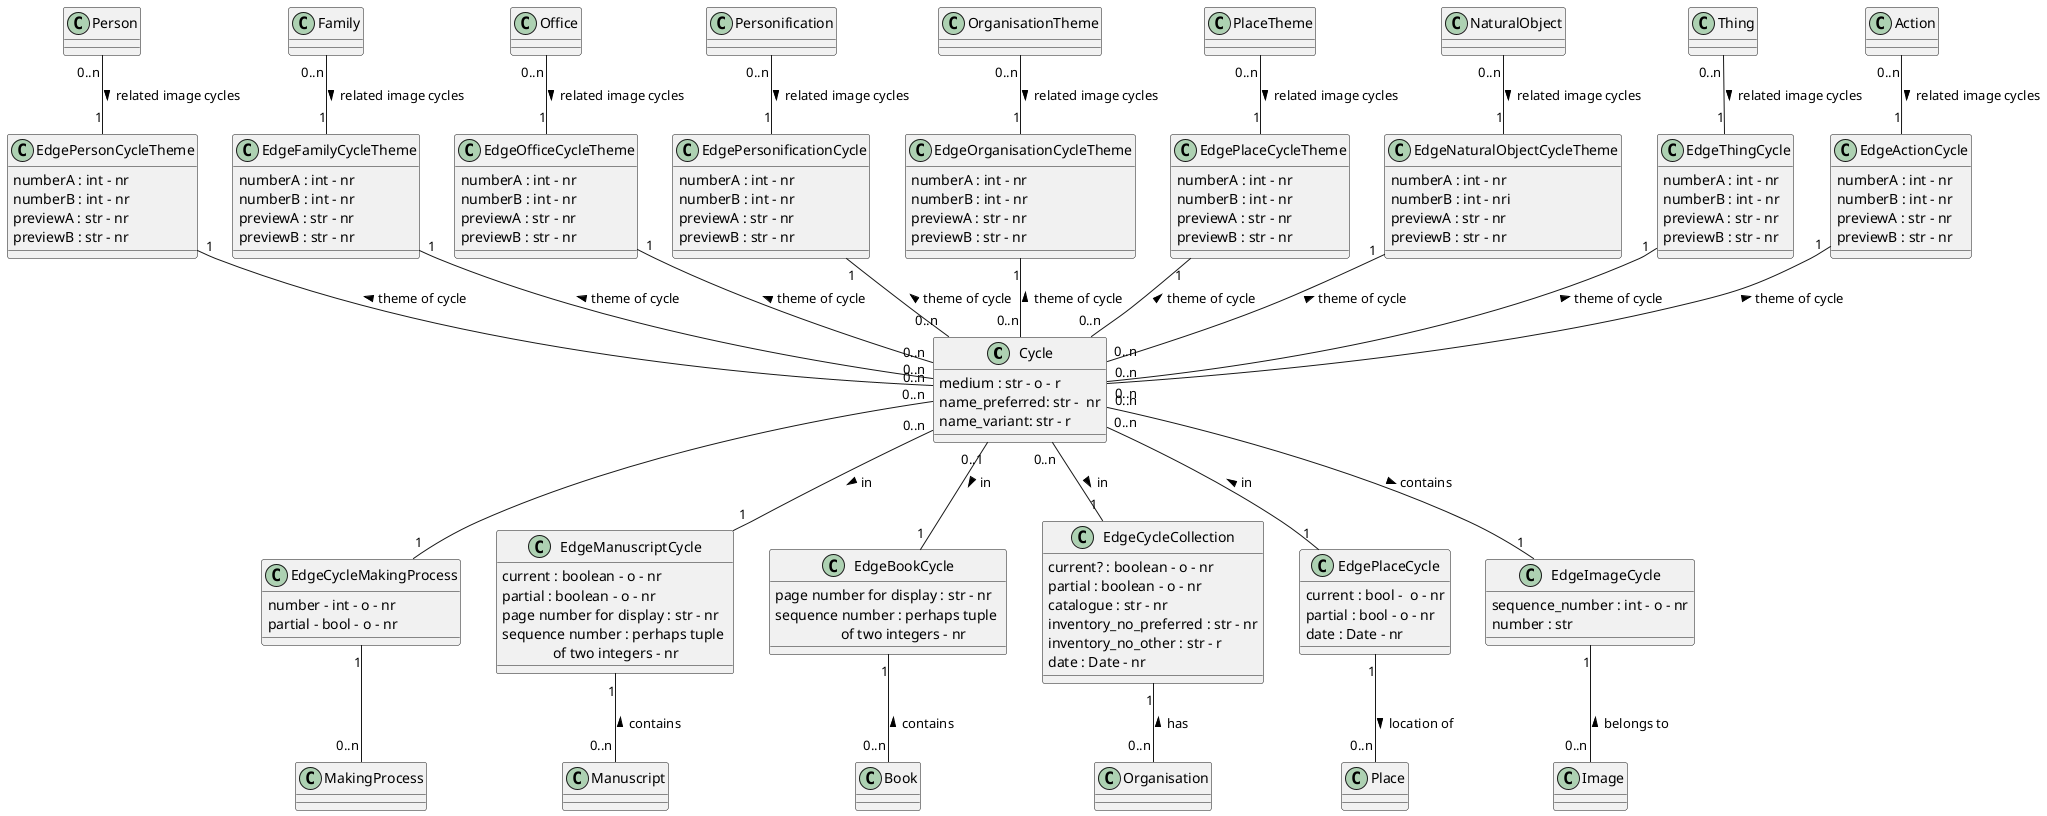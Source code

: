 @startuml Cycle

class Cycle 
Cycle : medium : str - o - r
Cycle : name_preferred: str -  nr 
Cycle : name_variant: str - r

class MakingProcess

class Person

class Family

class Office

class Organisation

class OrganisationTheme

class Place 

class PlaceTheme

class NaturalObject

class Image

class EdgePersonCycleTheme
EdgePersonCycleTheme : numberA : int - nr
EdgePersonCycleTheme : numberB : int - nr
EdgePersonCycleTheme : previewA : str - nr
EdgePersonCycleTheme : previewB : str - nr

class EdgeFamilyCycleTheme
EdgeFamilyCycleTheme : numberA : int - nr
EdgeFamilyCycleTheme : numberB : int - nr
EdgeFamilyCycleTheme : previewA : str - nr
EdgeFamilyCycleTheme : previewB : str - nr

class EdgeOfficeCycleTheme
EdgeOfficeCycleTheme : numberA : int - nr
EdgeOfficeCycleTheme : numberB : int - nr
EdgeOfficeCycleTheme : previewA : str - nr
EdgeOfficeCycleTheme : previewB : str - nr

class EdgePersonificationCycle
EdgePersonificationCycle : numberA : int - nr
EdgePersonificationCycle : numberB : int - nr
EdgePersonificationCycle : previewA : str - nr
EdgePersonificationCycle : previewB : str - nr

class EdgeOrganisationCycleTheme
EdgeOrganisationCycleTheme : numberA : int - nr
EdgeOrganisationCycleTheme : numberB : int - nr
EdgeOrganisationCycleTheme : previewA : str - nr
EdgeOrganisationCycleTheme : previewB : str - nr

class EdgePlaceCycleTheme
EdgePlaceCycleTheme : numberA : int - nr
EdgePlaceCycleTheme : numberB : int - nr
EdgePlaceCycleTheme : previewA : str - nr
EdgePlaceCycleTheme : previewB : str - nr

class EdgeNaturalObjectCycleTheme
EdgeNaturalObjectCycleTheme : numberA : int - nr
EdgeNaturalObjectCycleTheme : numberB : int - nri
EdgeNaturalObjectCycleTheme : previewA : str - nr
EdgeNaturalObjectCycleTheme : previewB : str - nr

class EdgeThingCycle
EdgeThingCycle : numberA : int - nr
EdgeThingCycle : numberB : int - nr
EdgeThingCycle : previewA : str - nr
EdgeThingCycle : previewB : str - nr

class EdgeActionCycle
EdgeActionCycle : numberA : int - nr
EdgeActionCycle : numberB : int - nr
EdgeActionCycle : previewA : str - nr
EdgeActionCycle : previewB : str - nr



class EdgeCycleMakingProcess
EdgeCycleMakingProcess : number - int - o - nr
EdgeCycleMakingProcess : partial - bool - o - nr

class EdgeManuscriptCycle
EdgeManuscriptCycle : current : boolean - o - nr
EdgeManuscriptCycle : partial : boolean - o - nr
EdgeManuscriptCycle : page number for display : str - nr
EdgeManuscriptCycle : sequence number : perhaps tuple \n              of two integers - nr

class EdgeBookCycle
EdgeBookCycle : page number for display : str - nr
EdgeBookCycle : sequence number : perhaps tuple \n                  of two integers - nr

class EdgeCycleCollection
EdgeCycleCollection : current? : boolean - o - nr
EdgeCycleCollection : partial : boolean - o - nr
EdgeCycleCollection : catalogue : str - nr
EdgeCycleCollection : inventory_no_preferred : str - nr
EdgeCycleCollection : inventory_no_other : str - r
EdgeCycleCollection : date : Date - nr

class EdgePlaceCycle
EdgePlaceCycle : current : bool -  o - nr
EdgePlaceCycle : partial : bool - o - nr
EdgePlaceCycle : date : Date - nr

class EdgeImageCycle
EdgeImageCycle : sequence_number : int - o - nr
EdgeImageCycle : number : str




Person "0..n" -- "1" EdgePersonCycleTheme : related image cycles >
EdgePersonCycleTheme "1" -- "0..n" Cycle : theme of cycle <

Family "0..n" -- "1" EdgeFamilyCycleTheme : related image cycles >
EdgeFamilyCycleTheme "1" -- "0..n" Cycle : theme of cycle <

Personification "0..n" -- "1" EdgePersonificationCycle : related image cycles >
EdgePersonificationCycle "1" -- "0..n" Cycle : theme of cycle <

Office "0..n" -- "1" EdgeOfficeCycleTheme : related image cycles >
EdgeOfficeCycleTheme "1" -- "0..n" Cycle : theme of cycle <

OrganisationTheme "0..n" -- "1" EdgeOrganisationCycleTheme : related image cycles >
EdgeOrganisationCycleTheme "1" -- "0..n" Cycle : theme of cycle <

PlaceTheme "0..n" -- "1" EdgePlaceCycleTheme : related image cycles >
EdgePlaceCycleTheme "1" -- "0..n" Cycle : theme of cycle <

NaturalObject "0..n" -- "1" EdgeNaturalObjectCycleTheme : related image cycles >
EdgeNaturalObjectCycleTheme "1" -- "0..n" Cycle : theme of cycle <

Thing "0..n" -- "1" EdgeThingCycle : related image cycles >
EdgeThingCycle "1" -- "0..n" Cycle : theme of cycle <

Action "0..n" -- "1" EdgeActionCycle : related image cycles >
EdgeActionCycle "1" -- "0..n" Cycle : theme of cycle <

Cycle "0..n" -- "1" EdgeCycleMakingProcess 
EdgeCycleMakingProcess "1" -- "0..n" MakingProcess

Cycle "0..n" -- "1" EdgePlaceCycle : < in
EdgePlaceCycle  "1" -- "0..n" Place :  location of  >

Cycle "0..n" -- "1" EdgeCycleCollection : in >
EdgeCycleCollection "1" -- "0..n" Organisation : has  <

Cycle "0..n" -- "1" EdgeManuscriptCycle : in > 
EdgeManuscriptCycle "1" -- "0..n" Manuscript : contains <

Cycle "0..1" -- "1" EdgeBookCycle : in > 
EdgeBookCycle "1" -- "0..n" Book : contains <

Cycle "0..n" -- "1" EdgeImageCycle : > contains
EdgeImageCycle "1" -- "0..n" Image : belongs to <

@enduml